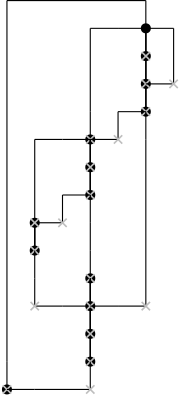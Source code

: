 <?xml version="1.0"?>
    <!DOCTYPE ipe SYSTEM "ipe.dtd">
    <ipe version="70005" creator="Ipe 7.1.4">
    <info created="D:20131106154934" modified="D:20131106160041"/>
    <preamble>\usepackage[english]{babel}</preamble>
    <ipestyle name="basic">
    <symbol name="arrow/arc(spx)">
    <path stroke="sym-stroke" fill="sym-stroke" pen="sym-pen">
    0 0 m
    -1 0.333 l
    -1 -0.333 l
    h
    </path>
    </symbol>
    <symbol name="arrow/farc(spx)">
    <path stroke="sym-stroke" fill="white" pen="sym-pen">
    0 0 m
    -1 0.333 l
    -1 -0.333 l
    h
    </path>
    </symbol>
    <symbol name="mark/circle(sx)" transformations="translations">
    <path fill="sym-stroke">
    0.6 0 0 0.6 0 0 e
    0.4 0 0 0.4 0 0 e
    </path>
    </symbol>
    <symbol name="mark/disk(sx)" transformations="translations">
    <path fill="sym-stroke">
    0.6 0 0 0.6 0 0 e
    </path>
    </symbol>
    <symbol name="mark/fdisk(sfx)" transformations="translations">
    <group>
    <path fill="sym-fill">
    0.5 0 0 0.5 0 0 e
    </path>
    <path fill="sym-stroke" fillrule="eofill">
    0.6 0 0 0.6 0 0 e
    0.4 0 0 0.4 0 0 e
    </path>
    </group>
    </symbol>
    <symbol name="mark/box(sx)" transformations="translations">
    <path fill="sym-stroke" fillrule="eofill">
    -0.6 -0.6 m
    0.6 -0.6 l
    0.6 0.6 l
    -0.6 0.6 l
    h
    -0.4 -0.4 m
    0.4 -0.4 l
    0.4 0.4 l
    -0.4 0.4 l
    h
    </path>
    </symbol>
    <symbol name="mark/square(sx)" transformations="translations">
    <path fill="sym-stroke">
    -0.6 -0.6 m
    0.6 -0.6 l
    0.6 0.6 l
    -0.6 0.6 l
    h
    </path>
    </symbol>
    <symbol name="mark/fsquare(sfx)" transformations="translations">
    <group>
    <path fill="sym-fill">
    -0.5 -0.5 m
    0.5 -0.5 l
    0.5 0.5 l
    -0.5 0.5 l
    h
    </path>
    <path fill="sym-stroke" fillrule="eofill">
    -0.6 -0.6 m
    0.6 -0.6 l
    0.6 0.6 l
    -0.6 0.6 l
    h
    -0.4 -0.4 m
    0.4 -0.4 l
    0.4 0.4 l
    -0.4 0.4 l
    h
    </path>
    </group>
    </symbol>
    <symbol name="mark/cross(sx)" transformations="translations">
    <group>
    <path fill="sym-stroke">
    -0.43 -0.57 m
    0.57 0.43 l
    0.43 0.57 l
    -0.57 -0.43 l
    h
    </path>
    <path fill="sym-stroke">
    -0.43 0.57 m
    0.57 -0.43 l
    0.43 -0.57 l
    -0.57 0.43 l
    h
    </path>
    </group>
    </symbol>
    <symbol name="arrow/fnormal(spx)">
    <path stroke="sym-stroke" fill="white" pen="sym-pen">
    0 0 m
    -1 0.333 l
    -1 -0.333 l
    h
    </path>
    </symbol>
    <symbol name="arrow/pointed(spx)">
    <path stroke="sym-stroke" fill="sym-stroke" pen="sym-pen">
    0 0 m
    -1 0.333 l
    -0.8 0 l
    -1 -0.333 l
    h
    </path>
    </symbol>
    <symbol name="arrow/fpointed(spx)">
    <path stroke="sym-stroke" fill="white" pen="sym-pen">
    0 0 m
    -1 0.333 l
    -0.8 0 l
    -1 -0.333 l
    h
    </path>
    </symbol>
    <symbol name="arrow/linear(spx)">
    <path stroke="sym-stroke" pen="sym-pen">
    -1 0.333 m
    0 0 l
    -1 -0.333 l
    </path>
    </symbol>
    <symbol name="arrow/fdouble(spx)">
    <path stroke="sym-stroke" fill="white" pen="sym-pen">
    0 0 m
    -1 0.333 l
    -1 -0.333 l
    h
    -1 0 m
    -2 0.333 l
    -2 -0.333 l
    h
    </path>
    </symbol>
    <symbol name="arrow/double(spx)">
    <path stroke="sym-stroke" fill="sym-stroke" pen="sym-pen">
    0 0 m
    -1 0.333 l
    -1 -0.333 l
    h
    -1 0 m
    -2 0.333 l
    -2 -0.333 l
    h
    </path>
    </symbol>
    <pen name="heavier" value="0.8"/>
    <pen name="fat" value="1.2"/>
    <pen name="ultrafat" value="2"/>
    <symbolsize name="large" value="5"/>
    <symbolsize name="small" value="2"/>
    <symbolsize name="tiny" value="1.1"/>
    <arrowsize name="large" value="10"/>
    <arrowsize name="small" value="5"/>
    <arrowsize name="tiny" value="3"/>
    <color name="red" value="1 0 0"/>
    <color name="green" value="0 1 0"/>
    <color name="blue" value="0 0 1"/>
    <color name="yellow" value="1 1 0"/>
    <color name="orange" value="1 0.647 0"/>
    <color name="gold" value="1 0.843 0"/>
    <color name="purple" value="0.627 0.125 0.941"/>
    <color name="gray" value="0.745"/>
    <color name="brown" value="0.647 0.165 0.165"/>
    <color name="navy" value="0 0 0.502"/>
    <color name="pink" value="1 0.753 0.796"/>
    <color name="seagreen" value="0.18 0.545 0.341"/>
    <color name="turquoise" value="0.251 0.878 0.816"/>
    <color name="violet" value="0.933 0.51 0.933"/>
    <color name="darkblue" value="0 0 0.545"/>
    <color name="darkcyan" value="0 0.545 0.545"/>
    <color name="darkgray" value="0.663"/>
    <color name="darkgreen" value="0 0.392 0"/>
    <color name="darkmagenta" value="0.545 0 0.545"/>
    <color name="darkorange" value="1 0.549 0"/>
    <color name="darkred" value="0.545 0 0"/>
    <color name="lightblue" value="0.678 0.847 0.902"/>
    <color name="lightcyan" value="0.878 1 1"/>
    <color name="lightgray" value="0.827"/>
    <color name="lightgreen" value="0.565 0.933 0.565"/>
    <color name="lightyellow" value="1 1 0.878"/>
    <dashstyle name="dashed" value="[4] 0"/>
    <dashstyle name="dotted" value="[1 3] 0"/>
    <dashstyle name="dash dotted" value="[4 2 1 2] 0"/>
    <dashstyle name="dash dot dotted" value="[4 2 1 2 1 2] 0"/>
    <textsize name="large" value="\large"/>
    <textsize name="Large" value="\Large"/>
    <textsize name="LARGE" value="\LARGE"/>
    <textsize name="huge" value="\huge"/>
    <textsize name="Huge" value="\Huge"/>
    <textsize name="small" value="\small"/>
    <textsize name="footnote" value="\footnotesize"/>
    <textsize name="tiny" value="\tiny"/>
    <textstyle name="center" begin="\begin{center}" end="\end{center}"/>
    <textstyle name="itemize" begin="\begin{itemize}" end="\end{itemize}"/>
    <textstyle name="item" begin="\begin{itemize}\item{}" end="\end{itemize}"/>
    <gridsize name="4 pts" value="4"/>
    <gridsize name="8 pts (~3 mm)" value="8"/>
    <gridsize name="16 pts (~6 mm)" value="16"/>
    <gridsize name="32 pts (~12 mm)" value="32"/>
    <gridsize name="10 pts (~3.5 mm)" value="10"/>
    <gridsize name="20 pts (~7 mm)" value="20"/>
    <gridsize name="14 pts (~5 mm)" value="14"/>
    <gridsize name="28 pts (~10 mm)" value="28"/>
    <gridsize name="56 pts (~20 mm)" value="56"/>
    <anglesize name="90 deg" value="90"/>
    <anglesize name="60 deg" value="60"/>
    <anglesize name="45 deg" value="45"/>
    <anglesize name="30 deg" value="30"/>
    <anglesize name="22.5 deg" value="22.5"/>
    <tiling name="falling" angle="-60" step="4" width="1"/>
    <tiling name="rising" angle="30" step="4" width="1"/>
    <layout paper="1000 1000" origin="0 0" frame="1000 1000" skip="32" crop="yes"/>
    </ipestyle>
    <page>
    <layer name="alpha"/>
    <view layers="alpha" active="alpha"/>
<use name="mark/disk(sx)" pos="500 500" size="normal" stroke="black"/>
<use name="mark/disk(sx)" pos="530 520" size="normal" stroke="black"/>
<use name="mark/disk(sx)" pos="550 630" size="normal" stroke="black"/>
<use name="mark/disk(sx)" pos="530 570" size="normal" stroke="black"/>
<use name="mark/disk(sx)" pos="550 610" size="normal" stroke="black"/>
<use name="mark/disk(sx)" pos="510 550" size="normal" stroke="black"/>
<use name="mark/disk(sx)" pos="530 580" size="normal" stroke="black"/>
<use name="mark/disk(sx)" pos="550 600" size="normal" stroke="black"/>
<use name="mark/disk(sx)" pos="550 620" size="normal" stroke="black"/>
<use name="mark/disk(sx)" pos="510 560" size="normal" stroke="black"/>
<use name="mark/disk(sx)" pos="530 510" size="normal" stroke="black"/>
<use name="mark/disk(sx)" pos="530 540" size="normal" stroke="black"/>
<use name="mark/disk(sx)" pos="530 590" size="normal" stroke="black"/>
<use name="mark/disk(sx)" pos="530 530" size="normal" stroke="black"/>
<path stroke="black" pen="normal" dash="normal">
 550 630 m
 550 640 l
 </path>
<path stroke="black" pen="normal" dash="normal">
 550 640 m
 500 640 l
 </path>
<path stroke="black" pen="normal" dash="normal">
 500 500 m
 500 510 l
 </path>
<path stroke="black" pen="normal" dash="normal">
 500 510 m
 500 510 l
 </path>
<path stroke="black" pen="normal" dash="normal">
 500 640 m
 500 510 l
 </path>
<use name="mark/cross(sx)" pos="500 500" size="normal" stroke="gray"/>
<path stroke="black" pen="normal" dash="normal">
 530 580 m
 530 570 l
 </path>
<path stroke="black" pen="normal" dash="normal">
 530 570 m
 530 570 l
 </path>
<path stroke="black" pen="normal" dash="normal">
 530 570 m
 530 580 l
 </path>
<path stroke="black" pen="normal" dash="normal">
 530 580 m
 530 580 l
 </path>
<path stroke="black" pen="normal" dash="normal">
 530 570 m
 530 580 l
 </path>
<use name="mark/cross(sx)" pos="530 570" size="normal" stroke="gray"/>
<path stroke="black" pen="normal" dash="normal">
 550 600 m
 550 610 l
 </path>
<path stroke="black" pen="normal" dash="normal">
 550 610 m
 550 610 l
 </path>
<path stroke="black" pen="normal" dash="normal">
 550 610 m
 550 600 l
 </path>
<path stroke="black" pen="normal" dash="normal">
 550 600 m
 550 600 l
 </path>
<path stroke="black" pen="normal" dash="normal">
 550 610 m
 550 600 l
 </path>
<use name="mark/cross(sx)" pos="550 600" size="normal" stroke="gray"/>
<path stroke="black" pen="normal" dash="normal">
 550 610 m
 550 620 l
 </path>
<path stroke="black" pen="normal" dash="normal">
 550 620 m
 550 620 l
 </path>
<path stroke="black" pen="normal" dash="normal">
 550 620 m
 550 610 l
 </path>
<path stroke="black" pen="normal" dash="normal">
 550 610 m
 550 610 l
 </path>
<path stroke="black" pen="normal" dash="normal">
 550 620 m
 550 610 l
 </path>
<use name="mark/cross(sx)" pos="550 610" size="normal" stroke="gray"/>
<path stroke="black" pen="normal" dash="normal">
 510 550 m
 510 560 l
 </path>
<path stroke="black" pen="normal" dash="normal">
 510 560 m
 510 560 l
 </path>
<path stroke="black" pen="normal" dash="normal">
 510 560 m
 510 550 l
 </path>
<path stroke="black" pen="normal" dash="normal">
 510 550 m
 510 550 l
 </path>
<path stroke="black" pen="normal" dash="normal">
 510 560 m
 510 550 l
 </path>
<use name="mark/cross(sx)" pos="510 550" size="normal" stroke="gray"/>
<path stroke="black" pen="normal" dash="normal">
 510 560 m
 520 560 l
 </path>
<path stroke="black" pen="normal" dash="normal">
 520 560 m
 520 560 l
 </path>
<path stroke="black" pen="normal" dash="normal">
 530 570 m
 520 570 l
 </path>
<path stroke="black" pen="normal" dash="normal">
 520 570 m
 520 570 l
 </path>
<path stroke="black" pen="normal" dash="normal">
 520 560 m
 520 570 l
 </path>
<use name="mark/cross(sx)" pos="520 560" size="normal" stroke="gray"/>
<path stroke="black" pen="normal" dash="normal">
 550 620 m
 550 630 l
 </path>
<path stroke="black" pen="normal" dash="normal">
 550 630 m
 550 630 l
 </path>
<path stroke="black" pen="normal" dash="normal">
 550 630 m
 550 620 l
 </path>
<path stroke="black" pen="normal" dash="normal">
 550 620 m
 550 620 l
 </path>
<path stroke="black" pen="normal" dash="normal">
 550 630 m
 550 620 l
 </path>
<use name="mark/cross(sx)" pos="550 620" size="normal" stroke="gray"/>
<path stroke="black" pen="normal" dash="normal">
 530 520 m
 530 510 l
 </path>
<path stroke="black" pen="normal" dash="normal">
 530 510 m
 530 510 l
 </path>
<path stroke="black" pen="normal" dash="normal">
 530 510 m
 530 520 l
 </path>
<path stroke="black" pen="normal" dash="normal">
 530 520 m
 530 520 l
 </path>
<path stroke="black" pen="normal" dash="normal">
 530 510 m
 530 520 l
 </path>
<use name="mark/cross(sx)" pos="530 510" size="normal" stroke="gray"/>
<path stroke="black" pen="normal" dash="normal">
 530 510 m
 530 500 l
 </path>
<path stroke="black" pen="normal" dash="normal">
 530 500 m
 530 500 l
 </path>
<path stroke="black" pen="normal" dash="normal">
 500 500 m
 510 500 l
 </path>
<path stroke="black" pen="normal" dash="normal">
 510 500 m
 530 500 l
 </path>
<path stroke="black" pen="normal" dash="normal">
 530 500 m
 530 500 l
 </path>
<use name="mark/cross(sx)" pos="530 500" size="normal" stroke="gray"/>
<path stroke="black" pen="normal" dash="normal">
 530 540 m
 530 550 l
 </path>
<path stroke="black" pen="normal" dash="normal">
 530 550 m
 530 550 l
 </path>
<path stroke="black" pen="normal" dash="normal">
 530 570 m
 530 560 l
 </path>
<path stroke="black" pen="normal" dash="normal">
 530 560 m
 530 560 l
 </path>
<path stroke="black" pen="normal" dash="normal">
 530 550 m
 530 560 l
 </path>
<use name="mark/cross(sx)" pos="530 540" size="normal" stroke="gray"/>
<path stroke="black" pen="normal" dash="normal">
 550 610 m
 560 610 l
 </path>
<path stroke="black" pen="normal" dash="normal">
 560 610 m
 560 610 l
 </path>
<path stroke="black" pen="normal" dash="normal">
 550 630 m
 560 630 l
 </path>
<path stroke="black" pen="normal" dash="normal">
 560 630 m
 560 630 l
 </path>
<path stroke="black" pen="normal" dash="normal">
 560 610 m
 560 630 l
 </path>
<use name="mark/cross(sx)" pos="560 610" size="normal" stroke="gray"/>
<path stroke="black" pen="normal" dash="normal">
 530 590 m
 530 600 l
 </path>
<path stroke="black" pen="normal" dash="normal">
 530 600 m
 530 600 l
 </path>
<path stroke="black" pen="normal" dash="normal">
 550 630 m
 540 630 l
 </path>
<path stroke="black" pen="normal" dash="normal">
 540 630 m
 530 630 l
 </path>
<path stroke="black" pen="normal" dash="normal">
 530 600 m
 530 630 l
 </path>
<use name="mark/cross(sx)" pos="530 590" size="normal" stroke="gray"/>
<path stroke="black" pen="normal" dash="normal">
 530 590 m
 530 580 l
 </path>
<path stroke="black" pen="normal" dash="normal">
 530 580 m
 530 580 l
 </path>
<path stroke="black" pen="normal" dash="normal">
 530 580 m
 530 590 l
 </path>
<path stroke="black" pen="normal" dash="normal">
 530 590 m
 530 590 l
 </path>
<path stroke="black" pen="normal" dash="normal">
 530 580 m
 530 590 l
 </path>
<use name="mark/cross(sx)" pos="530 580" size="normal" stroke="gray"/>
<path stroke="black" pen="normal" dash="normal">
 530 590 m
 520 590 l
 </path>
<path stroke="black" pen="normal" dash="normal">
 520 590 m
 510 590 l
 </path>
<path stroke="black" pen="normal" dash="normal">
 510 560 m
 510 570 l
 </path>
<path stroke="black" pen="normal" dash="normal">
 510 570 m
 510 570 l
 </path>
<path stroke="black" pen="normal" dash="normal">
 510 590 m
 510 570 l
 </path>
<use name="mark/cross(sx)" pos="510 560" size="normal" stroke="gray"/>
<path stroke="black" pen="normal" dash="normal">
 530 590 m
 540 590 l
 </path>
<path stroke="black" pen="normal" dash="normal">
 540 590 m
 540 590 l
 </path>
<path stroke="black" pen="normal" dash="normal">
 550 600 m
 540 600 l
 </path>
<path stroke="black" pen="normal" dash="normal">
 540 600 m
 540 600 l
 </path>
<path stroke="black" pen="normal" dash="normal">
 540 590 m
 540 600 l
 </path>
<use name="mark/cross(sx)" pos="540 590" size="normal" stroke="gray"/>
<path stroke="black" pen="normal" dash="normal">
 530 530 m
 520 530 l
 </path>
<path stroke="black" pen="normal" dash="normal">
 520 530 m
 510 530 l
 </path>
<path stroke="black" pen="normal" dash="normal">
 510 550 m
 510 540 l
 </path>
<path stroke="black" pen="normal" dash="normal">
 510 540 m
 510 540 l
 </path>
<path stroke="black" pen="normal" dash="normal">
 510 530 m
 510 540 l
 </path>
<use name="mark/cross(sx)" pos="510 530" size="normal" stroke="gray"/>
<path stroke="black" pen="normal" dash="normal">
 530 530 m
 530 520 l
 </path>
<path stroke="black" pen="normal" dash="normal">
 530 520 m
 530 520 l
 </path>
<path stroke="black" pen="normal" dash="normal">
 530 520 m
 530 530 l
 </path>
<path stroke="black" pen="normal" dash="normal">
 530 530 m
 530 530 l
 </path>
<path stroke="black" pen="normal" dash="normal">
 530 520 m
 530 530 l
 </path>
<use name="mark/cross(sx)" pos="530 520" size="normal" stroke="gray"/>
<path stroke="black" pen="normal" dash="normal">
 530 530 m
 530 540 l
 </path>
<path stroke="black" pen="normal" dash="normal">
 530 540 m
 530 540 l
 </path>
<path stroke="black" pen="normal" dash="normal">
 530 540 m
 530 530 l
 </path>
<path stroke="black" pen="normal" dash="normal">
 530 530 m
 530 530 l
 </path>
<path stroke="black" pen="normal" dash="normal">
 530 540 m
 530 530 l
 </path>
<use name="mark/cross(sx)" pos="530 530" size="normal" stroke="gray"/>
<path stroke="black" pen="normal" dash="normal">
 530 530 m
 540 530 l
 </path>
<path stroke="black" pen="normal" dash="normal">
 540 530 m
 550 530 l
 </path>
<path stroke="black" pen="normal" dash="normal">
 550 600 m
 550 590 l
 </path>
<path stroke="black" pen="normal" dash="normal">
 550 590 m
 550 590 l
 </path>
<path stroke="black" pen="normal" dash="normal">
 550 530 m
 550 590 l
 </path>
<use name="mark/cross(sx)" pos="550 530" size="normal" stroke="gray"/>
</page>
</ipe>
